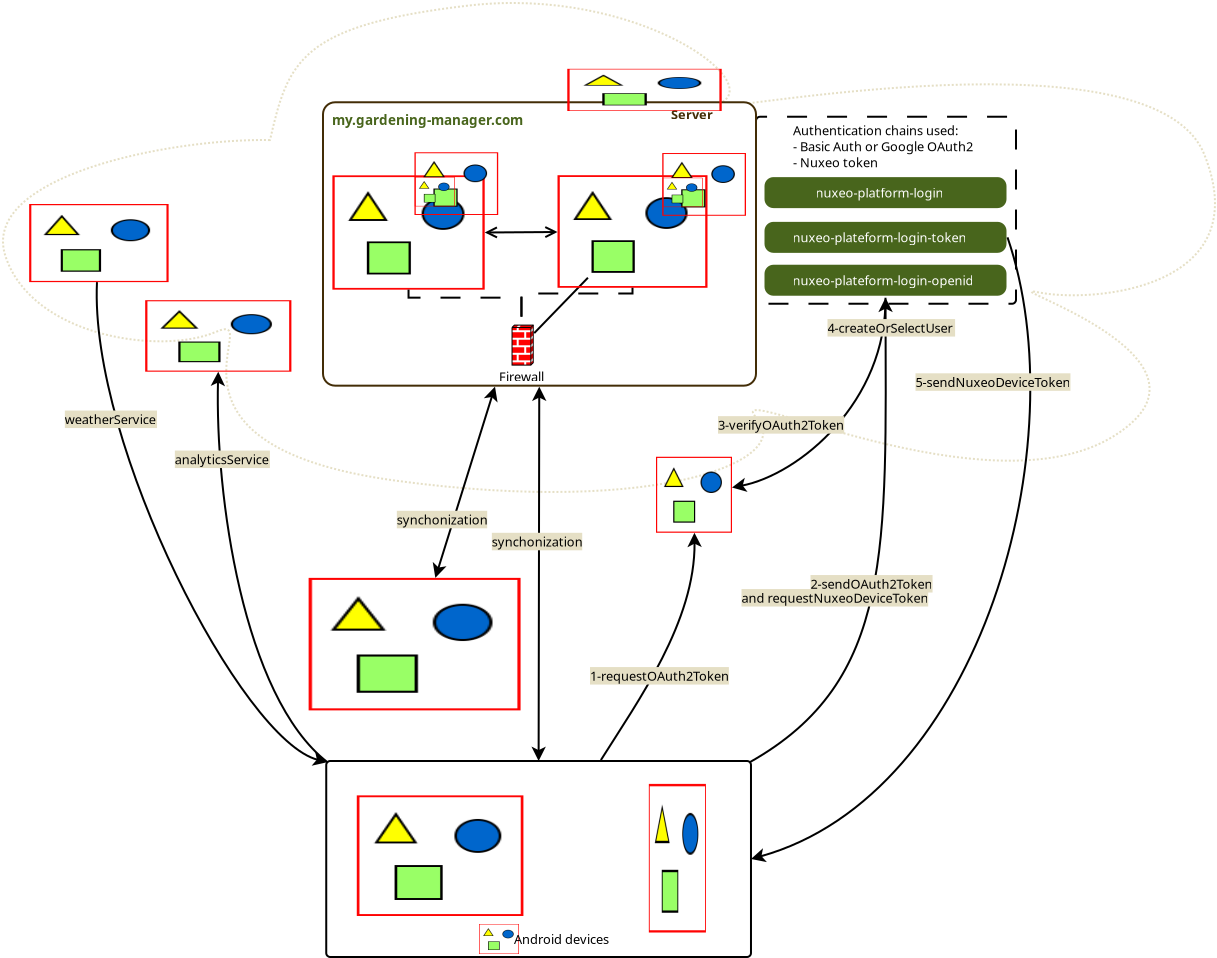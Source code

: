 <?xml version="1.0" encoding="UTF-8"?>
<dia:diagram xmlns:dia="http://www.lysator.liu.se/~alla/dia/">
  <dia:layer name="Arrière-plan" visible="true" active="true">
    <dia:object type="Network - Cloud" version="1" id="O0">
      <dia:attribute name="obj_pos">
        <dia:point val="-5.6,-2.65"/>
      </dia:attribute>
      <dia:attribute name="obj_bb">
        <dia:rectangle val="-5.6,-2.65;55,21.8"/>
      </dia:attribute>
      <dia:attribute name="meta">
        <dia:composite type="dict"/>
      </dia:attribute>
      <dia:attribute name="elem_corner">
        <dia:point val="-5.6,-2.65"/>
      </dia:attribute>
      <dia:attribute name="elem_width">
        <dia:real val="60.6"/>
      </dia:attribute>
      <dia:attribute name="elem_height">
        <dia:real val="24.45"/>
      </dia:attribute>
      <dia:attribute name="line_width">
        <dia:real val="0.1"/>
      </dia:attribute>
      <dia:attribute name="line_colour">
        <dia:color val="#e5dfc5"/>
      </dia:attribute>
      <dia:attribute name="fill_colour">
        <dia:color val="#ffffff"/>
      </dia:attribute>
      <dia:attribute name="show_background">
        <dia:boolean val="true"/>
      </dia:attribute>
      <dia:attribute name="line_style">
        <dia:enum val="4"/>
        <dia:real val="1"/>
      </dia:attribute>
      <dia:attribute name="padding">
        <dia:real val="0.1"/>
      </dia:attribute>
      <dia:attribute name="text">
        <dia:composite type="text">
          <dia:attribute name="string">
            <dia:string>##</dia:string>
          </dia:attribute>
          <dia:attribute name="font">
            <dia:font family="sans" style="0" name="Helvetica"/>
          </dia:attribute>
          <dia:attribute name="height">
            <dia:real val="0.8"/>
          </dia:attribute>
          <dia:attribute name="pos">
            <dia:point val="26.325,10.206"/>
          </dia:attribute>
          <dia:attribute name="color">
            <dia:color val="#432d07"/>
          </dia:attribute>
          <dia:attribute name="alignment">
            <dia:enum val="1"/>
          </dia:attribute>
        </dia:composite>
      </dia:attribute>
      <dia:attribute name="flip_horizontal">
        <dia:boolean val="false"/>
      </dia:attribute>
      <dia:attribute name="flip_vertical">
        <dia:boolean val="false"/>
      </dia:attribute>
      <dia:attribute name="subscale">
        <dia:real val="1"/>
      </dia:attribute>
    </dia:object>
    <dia:object type="Standard - Box" version="0" id="O1">
      <dia:attribute name="obj_pos">
        <dia:point val="32.05,3.038"/>
      </dia:attribute>
      <dia:attribute name="obj_bb">
        <dia:rectangle val="32,2.987;45.1,12.438"/>
      </dia:attribute>
      <dia:attribute name="elem_corner">
        <dia:point val="32.05,3.038"/>
      </dia:attribute>
      <dia:attribute name="elem_width">
        <dia:real val="13.0"/>
      </dia:attribute>
      <dia:attribute name="elem_height">
        <dia:real val="9.35"/>
      </dia:attribute>
      <dia:attribute name="border_width">
        <dia:real val="0.1"/>
      </dia:attribute>
      <dia:attribute name="show_background">
        <dia:boolean val="true"/>
      </dia:attribute>
      <dia:attribute name="line_style">
        <dia:enum val="1"/>
      </dia:attribute>
      <dia:attribute name="corner_radius">
        <dia:real val="0.2"/>
      </dia:attribute>
    </dia:object>
    <dia:object type="Standard - Image" version="0" id="O2">
      <dia:attribute name="obj_pos">
        <dia:point val="9.685,26.094"/>
      </dia:attribute>
      <dia:attribute name="obj_bb">
        <dia:rectangle val="9.635,26.044;20.331,32.769"/>
      </dia:attribute>
      <dia:attribute name="elem_corner">
        <dia:point val="9.685,26.094"/>
      </dia:attribute>
      <dia:attribute name="elem_width">
        <dia:real val="10.596"/>
      </dia:attribute>
      <dia:attribute name="elem_height">
        <dia:real val="6.625"/>
      </dia:attribute>
      <dia:attribute name="draw_border">
        <dia:boolean val="false"/>
      </dia:attribute>
      <dia:attribute name="keep_aspect">
        <dia:boolean val="true"/>
      </dia:attribute>
      <dia:attribute name="file">
        <dia:string>#ordinateur.png#</dia:string>
      </dia:attribute>
    </dia:object>
    <dia:object type="Standard - Line" version="0" id="O3">
      <dia:attribute name="obj_pos">
        <dia:point val="21.181,35.25"/>
      </dia:attribute>
      <dia:attribute name="obj_bb">
        <dia:rectangle val="20.821,16.482;21.573,35.3"/>
      </dia:attribute>
      <dia:attribute name="conn_endpoints">
        <dia:point val="21.181,35.25"/>
        <dia:point val="21.213,16.532"/>
      </dia:attribute>
      <dia:attribute name="numcp">
        <dia:int val="1"/>
      </dia:attribute>
      <dia:attribute name="start_arrow">
        <dia:enum val="22"/>
      </dia:attribute>
      <dia:attribute name="start_arrow_length">
        <dia:real val="0.5"/>
      </dia:attribute>
      <dia:attribute name="start_arrow_width">
        <dia:real val="0.5"/>
      </dia:attribute>
      <dia:attribute name="end_arrow">
        <dia:enum val="22"/>
      </dia:attribute>
      <dia:attribute name="end_arrow_length">
        <dia:real val="0.5"/>
      </dia:attribute>
      <dia:attribute name="end_arrow_width">
        <dia:real val="0.5"/>
      </dia:attribute>
      <dia:connections>
        <dia:connection handle="0" to="O25" connection="1"/>
        <dia:connection handle="1" to="O30" connection="8"/>
      </dia:connections>
    </dia:object>
    <dia:object type="Standard - Line" version="0" id="O4">
      <dia:attribute name="obj_pos">
        <dia:point val="16.048,25.994"/>
      </dia:attribute>
      <dia:attribute name="obj_bb">
        <dia:rectangle val="15.918,16.469;19.13,26.057"/>
      </dia:attribute>
      <dia:attribute name="conn_endpoints">
        <dia:point val="16.048,25.994"/>
        <dia:point val="19.0,16.531"/>
      </dia:attribute>
      <dia:attribute name="numcp">
        <dia:int val="1"/>
      </dia:attribute>
      <dia:attribute name="start_arrow">
        <dia:enum val="22"/>
      </dia:attribute>
      <dia:attribute name="start_arrow_length">
        <dia:real val="0.5"/>
      </dia:attribute>
      <dia:attribute name="start_arrow_width">
        <dia:real val="0.5"/>
      </dia:attribute>
      <dia:attribute name="end_arrow">
        <dia:enum val="22"/>
      </dia:attribute>
      <dia:attribute name="end_arrow_length">
        <dia:real val="0.5"/>
      </dia:attribute>
      <dia:attribute name="end_arrow_width">
        <dia:real val="0.5"/>
      </dia:attribute>
      <dia:connections>
        <dia:connection handle="0" to="O2" connection="8"/>
        <dia:connection handle="1" to="O30" connection="8"/>
      </dia:connections>
    </dia:object>
    <dia:object type="Standard - BezierLine" version="0" id="O5">
      <dia:attribute name="obj_pos">
        <dia:point val="10.621,35.309"/>
      </dia:attribute>
      <dia:attribute name="obj_bb">
        <dia:rectangle val="4.782,15.785;10.691,35.379"/>
      </dia:attribute>
      <dia:attribute name="bez_points">
        <dia:point val="10.621,35.309"/>
        <dia:point val="6.4,32.03"/>
        <dia:point val="5,21.93"/>
        <dia:point val="5.163,15.785"/>
      </dia:attribute>
      <dia:attribute name="corner_types">
        <dia:enum val="0"/>
        <dia:enum val="0"/>
      </dia:attribute>
      <dia:attribute name="end_arrow">
        <dia:enum val="22"/>
      </dia:attribute>
      <dia:attribute name="end_arrow_length">
        <dia:real val="0.5"/>
      </dia:attribute>
      <dia:attribute name="end_arrow_width">
        <dia:real val="0.5"/>
      </dia:attribute>
      <dia:connections>
        <dia:connection handle="0" to="O25" connection="0"/>
        <dia:connection handle="3" to="O50" connection="6"/>
      </dia:connections>
    </dia:object>
    <dia:object type="Standard - BezierLine" version="0" id="O6">
      <dia:attribute name="obj_pos">
        <dia:point val="-0.806,9.353"/>
      </dia:attribute>
      <dia:attribute name="obj_bb">
        <dia:rectangle val="-0.97,11.353;10.682,35.369"/>
      </dia:attribute>
      <dia:attribute name="bez_points">
        <dia:point val="-0.806,9.353"/>
        <dia:point val="-1.2,17.48"/>
        <dia:point val="6.371,34.259"/>
        <dia:point val="10.621,35.309"/>
      </dia:attribute>
      <dia:attribute name="corner_types">
        <dia:enum val="0"/>
        <dia:enum val="0"/>
      </dia:attribute>
      <dia:attribute name="end_arrow">
        <dia:enum val="22"/>
      </dia:attribute>
      <dia:attribute name="end_arrow_length">
        <dia:real val="0.5"/>
      </dia:attribute>
      <dia:attribute name="end_arrow_width">
        <dia:real val="0.5"/>
      </dia:attribute>
      <dia:connections>
        <dia:connection handle="0" to="O49" connection="8"/>
        <dia:connection handle="3" to="O25" connection="0"/>
      </dia:connections>
    </dia:object>
    <dia:object type="Standard - Image" version="0" id="O7">
      <dia:attribute name="obj_pos">
        <dia:point val="27.05,20.038"/>
      </dia:attribute>
      <dia:attribute name="obj_bb">
        <dia:rectangle val="27,19.988;30.9,23.887"/>
      </dia:attribute>
      <dia:attribute name="elem_corner">
        <dia:point val="27.05,20.038"/>
      </dia:attribute>
      <dia:attribute name="elem_width">
        <dia:real val="3.8"/>
      </dia:attribute>
      <dia:attribute name="elem_height">
        <dia:real val="3.8"/>
      </dia:attribute>
      <dia:attribute name="draw_border">
        <dia:boolean val="false"/>
      </dia:attribute>
      <dia:attribute name="keep_aspect">
        <dia:boolean val="true"/>
      </dia:attribute>
      <dia:attribute name="file">
        <dia:string>#GooglePlus-new_logo.png#</dia:string>
      </dia:attribute>
    </dia:object>
    <dia:object type="Standard - BezierLine" version="0" id="O8">
      <dia:attribute name="obj_pos">
        <dia:point val="21.181,40.15"/>
      </dia:attribute>
      <dia:attribute name="obj_bb">
        <dia:rectangle val="24.225,23.887;29.023,35.272"/>
      </dia:attribute>
      <dia:attribute name="bez_points">
        <dia:point val="21.181,40.15"/>
        <dia:point val="23.05,37.18"/>
        <dia:point val="29,26.35"/>
        <dia:point val="28.95,21.938"/>
      </dia:attribute>
      <dia:attribute name="corner_types">
        <dia:enum val="0"/>
        <dia:enum val="0"/>
      </dia:attribute>
      <dia:attribute name="end_arrow">
        <dia:enum val="22"/>
      </dia:attribute>
      <dia:attribute name="end_arrow_length">
        <dia:real val="0.5"/>
      </dia:attribute>
      <dia:attribute name="end_arrow_width">
        <dia:real val="0.5"/>
      </dia:attribute>
      <dia:connections>
        <dia:connection handle="0" to="O25" connection="8"/>
        <dia:connection handle="3" to="O7" connection="8"/>
      </dia:connections>
    </dia:object>
    <dia:object type="Standard - BezierLine" version="0" id="O9">
      <dia:attribute name="obj_pos">
        <dia:point val="31.741,35.309"/>
      </dia:attribute>
      <dia:attribute name="obj_bb">
        <dia:rectangle val="31.673,12.037;38.587,35.377"/>
      </dia:attribute>
      <dia:attribute name="bez_points">
        <dia:point val="31.741,35.309"/>
        <dia:point val="38.95,31.25"/>
        <dia:point val="38.546,23.771"/>
        <dia:point val="38.525,11.213"/>
      </dia:attribute>
      <dia:attribute name="corner_types">
        <dia:enum val="0"/>
        <dia:enum val="0"/>
      </dia:attribute>
      <dia:attribute name="end_arrow">
        <dia:enum val="22"/>
      </dia:attribute>
      <dia:attribute name="end_arrow_length">
        <dia:real val="0.5"/>
      </dia:attribute>
      <dia:attribute name="end_arrow_width">
        <dia:real val="0.5"/>
      </dia:attribute>
      <dia:connections>
        <dia:connection handle="0" to="O25" connection="2"/>
        <dia:connection handle="3" to="O11" connection="8"/>
      </dia:connections>
    </dia:object>
    <dia:object type="Standard - BezierLine" version="0" id="O10">
      <dia:attribute name="obj_pos">
        <dia:point val="38.525,12.037"/>
      </dia:attribute>
      <dia:attribute name="obj_bb">
        <dia:rectangle val="30.891,11.987;38.576,21.616"/>
      </dia:attribute>
      <dia:attribute name="bez_points">
        <dia:point val="38.525,12.037"/>
        <dia:point val="38.6,17.3"/>
        <dia:point val="32.3,21.3"/>
        <dia:point val="28.95,21.938"/>
      </dia:attribute>
      <dia:attribute name="corner_types">
        <dia:enum val="0"/>
        <dia:enum val="0"/>
      </dia:attribute>
      <dia:attribute name="end_arrow">
        <dia:enum val="22"/>
      </dia:attribute>
      <dia:attribute name="end_arrow_length">
        <dia:real val="0.5"/>
      </dia:attribute>
      <dia:attribute name="end_arrow_width">
        <dia:real val="0.5"/>
      </dia:attribute>
      <dia:connections>
        <dia:connection handle="0" to="O11" connection="6"/>
        <dia:connection handle="3" to="O7" connection="8"/>
      </dia:connections>
    </dia:object>
    <dia:group>
      <dia:object type="Standard - Box" version="0" id="O11">
        <dia:attribute name="obj_pos">
          <dia:point val="32.425,10.387"/>
        </dia:attribute>
        <dia:attribute name="obj_bb">
          <dia:rectangle val="32.375,10.338;44.675,12.088"/>
        </dia:attribute>
        <dia:attribute name="elem_corner">
          <dia:point val="32.425,10.387"/>
        </dia:attribute>
        <dia:attribute name="elem_width">
          <dia:real val="12.2"/>
        </dia:attribute>
        <dia:attribute name="elem_height">
          <dia:real val="1.65"/>
        </dia:attribute>
        <dia:attribute name="border_width">
          <dia:real val="0.1"/>
        </dia:attribute>
        <dia:attribute name="border_color">
          <dia:color val="#ffffff"/>
        </dia:attribute>
        <dia:attribute name="inner_color">
          <dia:color val="#48651c"/>
        </dia:attribute>
        <dia:attribute name="show_background">
          <dia:boolean val="true"/>
        </dia:attribute>
        <dia:attribute name="corner_radius">
          <dia:real val="0.5"/>
        </dia:attribute>
      </dia:object>
      <dia:object type="Standard - Text" version="1" id="O12">
        <dia:attribute name="obj_pos">
          <dia:point val="33.875,11.463"/>
        </dia:attribute>
        <dia:attribute name="obj_bb">
          <dia:rectangle val="33.875,10.867;43.405,11.615"/>
        </dia:attribute>
        <dia:attribute name="text">
          <dia:composite type="text">
            <dia:attribute name="string">
              <dia:string>#nuxeo-plateform-login-openid#</dia:string>
            </dia:attribute>
            <dia:attribute name="font">
              <dia:font family="sans" style="0" name="Helvetica"/>
            </dia:attribute>
            <dia:attribute name="height">
              <dia:real val="0.8"/>
            </dia:attribute>
            <dia:attribute name="pos">
              <dia:point val="33.875,11.463"/>
            </dia:attribute>
            <dia:attribute name="color">
              <dia:color val="#ffffff"/>
            </dia:attribute>
            <dia:attribute name="alignment">
              <dia:enum val="0"/>
            </dia:attribute>
          </dia:composite>
        </dia:attribute>
        <dia:attribute name="valign">
          <dia:enum val="3"/>
        </dia:attribute>
      </dia:object>
    </dia:group>
    <dia:group>
      <dia:object type="Standard - Box" version="0" id="O13">
        <dia:attribute name="obj_pos">
          <dia:point val="32.425,8.242"/>
        </dia:attribute>
        <dia:attribute name="obj_bb">
          <dia:rectangle val="32.375,8.193;44.675,9.943"/>
        </dia:attribute>
        <dia:attribute name="elem_corner">
          <dia:point val="32.425,8.242"/>
        </dia:attribute>
        <dia:attribute name="elem_width">
          <dia:real val="12.2"/>
        </dia:attribute>
        <dia:attribute name="elem_height">
          <dia:real val="1.65"/>
        </dia:attribute>
        <dia:attribute name="border_width">
          <dia:real val="0.1"/>
        </dia:attribute>
        <dia:attribute name="border_color">
          <dia:color val="#ffffff"/>
        </dia:attribute>
        <dia:attribute name="inner_color">
          <dia:color val="#48651c"/>
        </dia:attribute>
        <dia:attribute name="show_background">
          <dia:boolean val="true"/>
        </dia:attribute>
        <dia:attribute name="corner_radius">
          <dia:real val="0.5"/>
        </dia:attribute>
      </dia:object>
      <dia:object type="Standard - Text" version="1" id="O14">
        <dia:attribute name="obj_pos">
          <dia:point val="33.875,9.318"/>
        </dia:attribute>
        <dia:attribute name="obj_bb">
          <dia:rectangle val="33.875,8.723;42.998,9.47"/>
        </dia:attribute>
        <dia:attribute name="text">
          <dia:composite type="text">
            <dia:attribute name="string">
              <dia:string>#nuxeo-plateform-login-token#</dia:string>
            </dia:attribute>
            <dia:attribute name="font">
              <dia:font family="sans" style="0" name="Helvetica"/>
            </dia:attribute>
            <dia:attribute name="height">
              <dia:real val="0.8"/>
            </dia:attribute>
            <dia:attribute name="pos">
              <dia:point val="33.875,9.318"/>
            </dia:attribute>
            <dia:attribute name="color">
              <dia:color val="#ffffff"/>
            </dia:attribute>
            <dia:attribute name="alignment">
              <dia:enum val="0"/>
            </dia:attribute>
          </dia:composite>
        </dia:attribute>
        <dia:attribute name="valign">
          <dia:enum val="3"/>
        </dia:attribute>
      </dia:object>
    </dia:group>
    <dia:object type="Standard - Text" version="1" id="O15">
      <dia:attribute name="obj_pos">
        <dia:point val="23.75,31.238"/>
      </dia:attribute>
      <dia:attribute name="obj_bb">
        <dia:rectangle val="23.75,30.642;31.041,31.39"/>
      </dia:attribute>
      <dia:attribute name="text">
        <dia:composite type="text">
          <dia:attribute name="string">
            <dia:string>#1-requestOAuth2Token#</dia:string>
          </dia:attribute>
          <dia:attribute name="font">
            <dia:font family="sans" style="0" name="Helvetica"/>
          </dia:attribute>
          <dia:attribute name="height">
            <dia:real val="0.8"/>
          </dia:attribute>
          <dia:attribute name="pos">
            <dia:point val="23.75,31.238"/>
          </dia:attribute>
          <dia:attribute name="color">
            <dia:color val="#000000"/>
          </dia:attribute>
          <dia:attribute name="alignment">
            <dia:enum val="0"/>
          </dia:attribute>
        </dia:composite>
      </dia:attribute>
      <dia:attribute name="valign">
        <dia:enum val="3"/>
      </dia:attribute>
      <dia:attribute name="fill_color">
        <dia:color val="#e5dfc5"/>
      </dia:attribute>
      <dia:attribute name="show_background">
        <dia:boolean val="true"/>
      </dia:attribute>
    </dia:object>
    <dia:object type="Standard - Text" version="1" id="O16">
      <dia:attribute name="obj_pos">
        <dia:point val="30.15,18.692"/>
      </dia:attribute>
      <dia:attribute name="obj_bb">
        <dia:rectangle val="30.15,18.098;36.799,18.845"/>
      </dia:attribute>
      <dia:attribute name="text">
        <dia:composite type="text">
          <dia:attribute name="string">
            <dia:string>#3-verifyOAuth2Token#</dia:string>
          </dia:attribute>
          <dia:attribute name="font">
            <dia:font family="sans" style="0" name="Helvetica"/>
          </dia:attribute>
          <dia:attribute name="height">
            <dia:real val="0.8"/>
          </dia:attribute>
          <dia:attribute name="pos">
            <dia:point val="30.15,18.692"/>
          </dia:attribute>
          <dia:attribute name="color">
            <dia:color val="#000000"/>
          </dia:attribute>
          <dia:attribute name="alignment">
            <dia:enum val="0"/>
          </dia:attribute>
        </dia:composite>
      </dia:attribute>
      <dia:attribute name="valign">
        <dia:enum val="3"/>
      </dia:attribute>
      <dia:attribute name="fill_color">
        <dia:color val="#e5dfc5"/>
      </dia:attribute>
      <dia:attribute name="show_background">
        <dia:boolean val="true"/>
      </dia:attribute>
    </dia:object>
    <dia:object type="Standard - Text" version="1" id="O17">
      <dia:attribute name="obj_pos">
        <dia:point val="35.625,13.838"/>
      </dia:attribute>
      <dia:attribute name="obj_bb">
        <dia:rectangle val="35.625,13.242;42.498,13.99"/>
      </dia:attribute>
      <dia:attribute name="text">
        <dia:composite type="text">
          <dia:attribute name="string">
            <dia:string>#4-createOrSelectUser#</dia:string>
          </dia:attribute>
          <dia:attribute name="font">
            <dia:font family="sans" style="0" name="Helvetica"/>
          </dia:attribute>
          <dia:attribute name="height">
            <dia:real val="0.8"/>
          </dia:attribute>
          <dia:attribute name="pos">
            <dia:point val="35.625,13.838"/>
          </dia:attribute>
          <dia:attribute name="color">
            <dia:color val="#000000"/>
          </dia:attribute>
          <dia:attribute name="alignment">
            <dia:enum val="0"/>
          </dia:attribute>
        </dia:composite>
      </dia:attribute>
      <dia:attribute name="valign">
        <dia:enum val="3"/>
      </dia:attribute>
      <dia:attribute name="fill_color">
        <dia:color val="#e5dfc5"/>
      </dia:attribute>
      <dia:attribute name="show_background">
        <dia:boolean val="true"/>
      </dia:attribute>
    </dia:object>
    <dia:object type="Standard - Text" version="1" id="O18">
      <dia:attribute name="obj_pos">
        <dia:point val="33.9,3.962"/>
      </dia:attribute>
      <dia:attribute name="obj_bb">
        <dia:rectangle val="33.9,3.368;43.649,6.515"/>
      </dia:attribute>
      <dia:attribute name="text">
        <dia:composite type="text">
          <dia:attribute name="string">
            <dia:string>#Authentication chains used:
- Basic Auth or Google OAuth2
- Nuxeo token
#</dia:string>
          </dia:attribute>
          <dia:attribute name="font">
            <dia:font family="sans" style="0" name="Helvetica"/>
          </dia:attribute>
          <dia:attribute name="height">
            <dia:real val="0.8"/>
          </dia:attribute>
          <dia:attribute name="pos">
            <dia:point val="33.9,3.962"/>
          </dia:attribute>
          <dia:attribute name="color">
            <dia:color val="#000000"/>
          </dia:attribute>
          <dia:attribute name="alignment">
            <dia:enum val="0"/>
          </dia:attribute>
        </dia:composite>
      </dia:attribute>
      <dia:attribute name="valign">
        <dia:enum val="3"/>
      </dia:attribute>
    </dia:object>
    <dia:object type="Standard - BezierLine" version="0" id="O19">
      <dia:attribute name="obj_pos">
        <dia:point val="44.625,9.068"/>
      </dia:attribute>
      <dia:attribute name="obj_bb">
        <dia:rectangle val="31.8,9.004;45.815,40.306"/>
      </dia:attribute>
      <dia:attribute name="bez_points">
        <dia:point val="44.625,9.068"/>
        <dia:point val="48.15,19.3"/>
        <dia:point val="43.35,36.95"/>
        <dia:point val="31.8,40.15"/>
      </dia:attribute>
      <dia:attribute name="corner_types">
        <dia:enum val="0"/>
        <dia:enum val="0"/>
      </dia:attribute>
      <dia:attribute name="end_arrow">
        <dia:enum val="22"/>
      </dia:attribute>
      <dia:attribute name="end_arrow_length">
        <dia:real val="0.5"/>
      </dia:attribute>
      <dia:attribute name="end_arrow_width">
        <dia:real val="0.5"/>
      </dia:attribute>
      <dia:connections>
        <dia:connection handle="0" to="O13" connection="4"/>
        <dia:connection handle="3" to="O25" connection="4"/>
      </dia:connections>
    </dia:object>
    <dia:object type="Standard - Text" version="1" id="O20">
      <dia:attribute name="obj_pos">
        <dia:point val="40.025,16.55"/>
      </dia:attribute>
      <dia:attribute name="obj_bb">
        <dia:rectangle val="40.025,15.955;48.249,16.703"/>
      </dia:attribute>
      <dia:attribute name="text">
        <dia:composite type="text">
          <dia:attribute name="string">
            <dia:string>#5-sendNuxeoDeviceToken#</dia:string>
          </dia:attribute>
          <dia:attribute name="font">
            <dia:font family="sans" style="0" name="Helvetica"/>
          </dia:attribute>
          <dia:attribute name="height">
            <dia:real val="0.8"/>
          </dia:attribute>
          <dia:attribute name="pos">
            <dia:point val="40.025,16.55"/>
          </dia:attribute>
          <dia:attribute name="color">
            <dia:color val="#000000"/>
          </dia:attribute>
          <dia:attribute name="alignment">
            <dia:enum val="0"/>
          </dia:attribute>
        </dia:composite>
      </dia:attribute>
      <dia:attribute name="valign">
        <dia:enum val="3"/>
      </dia:attribute>
      <dia:attribute name="fill_color">
        <dia:color val="#e5dfc5"/>
      </dia:attribute>
      <dia:attribute name="show_background">
        <dia:boolean val="true"/>
      </dia:attribute>
    </dia:object>
    <dia:object type="Standard - Box" version="0" id="O21">
      <dia:attribute name="obj_pos">
        <dia:point val="32.425,6.005"/>
      </dia:attribute>
      <dia:attribute name="obj_bb">
        <dia:rectangle val="32.375,5.955;44.675,7.705"/>
      </dia:attribute>
      <dia:attribute name="elem_corner">
        <dia:point val="32.425,6.005"/>
      </dia:attribute>
      <dia:attribute name="elem_width">
        <dia:real val="12.2"/>
      </dia:attribute>
      <dia:attribute name="elem_height">
        <dia:real val="1.65"/>
      </dia:attribute>
      <dia:attribute name="border_width">
        <dia:real val="0.1"/>
      </dia:attribute>
      <dia:attribute name="border_color">
        <dia:color val="#ffffff"/>
      </dia:attribute>
      <dia:attribute name="inner_color">
        <dia:color val="#48651c"/>
      </dia:attribute>
      <dia:attribute name="show_background">
        <dia:boolean val="true"/>
      </dia:attribute>
      <dia:attribute name="corner_radius">
        <dia:real val="0.5"/>
      </dia:attribute>
    </dia:object>
    <dia:object type="Standard - Text" version="1" id="O22">
      <dia:attribute name="obj_pos">
        <dia:point val="35.025,7.08"/>
      </dia:attribute>
      <dia:attribute name="obj_bb">
        <dia:rectangle val="35.025,6.485;41.733,7.232"/>
      </dia:attribute>
      <dia:attribute name="text">
        <dia:composite type="text">
          <dia:attribute name="string">
            <dia:string>#nuxeo-platform-login#</dia:string>
          </dia:attribute>
          <dia:attribute name="font">
            <dia:font family="sans" style="0" name="Helvetica"/>
          </dia:attribute>
          <dia:attribute name="height">
            <dia:real val="0.8"/>
          </dia:attribute>
          <dia:attribute name="pos">
            <dia:point val="35.025,7.08"/>
          </dia:attribute>
          <dia:attribute name="color">
            <dia:color val="#ffffff"/>
          </dia:attribute>
          <dia:attribute name="alignment">
            <dia:enum val="0"/>
          </dia:attribute>
        </dia:composite>
      </dia:attribute>
      <dia:attribute name="valign">
        <dia:enum val="3"/>
      </dia:attribute>
    </dia:object>
    <dia:object type="Standard - Text" version="1" id="O23">
      <dia:attribute name="obj_pos">
        <dia:point val="-2.507,18.413"/>
      </dia:attribute>
      <dia:attribute name="obj_bb">
        <dia:rectangle val="-2.507,17.817;2.485,18.565"/>
      </dia:attribute>
      <dia:attribute name="text">
        <dia:composite type="text">
          <dia:attribute name="string">
            <dia:string>#weatherService#</dia:string>
          </dia:attribute>
          <dia:attribute name="font">
            <dia:font family="sans" style="0" name="Helvetica"/>
          </dia:attribute>
          <dia:attribute name="height">
            <dia:real val="0.8"/>
          </dia:attribute>
          <dia:attribute name="pos">
            <dia:point val="-2.507,18.413"/>
          </dia:attribute>
          <dia:attribute name="color">
            <dia:color val="#000000"/>
          </dia:attribute>
          <dia:attribute name="alignment">
            <dia:enum val="0"/>
          </dia:attribute>
        </dia:composite>
      </dia:attribute>
      <dia:attribute name="valign">
        <dia:enum val="3"/>
      </dia:attribute>
      <dia:attribute name="fill_color">
        <dia:color val="#e5dfc5"/>
      </dia:attribute>
      <dia:attribute name="show_background">
        <dia:boolean val="true"/>
      </dia:attribute>
    </dia:object>
    <dia:object type="Standard - Text" version="1" id="O24">
      <dia:attribute name="obj_pos">
        <dia:point val="2.993,20.413"/>
      </dia:attribute>
      <dia:attribute name="obj_bb">
        <dia:rectangle val="2.993,19.817;8.223,20.565"/>
      </dia:attribute>
      <dia:attribute name="text">
        <dia:composite type="text">
          <dia:attribute name="string">
            <dia:string>#analyticsService#</dia:string>
          </dia:attribute>
          <dia:attribute name="font">
            <dia:font family="sans" style="0" name="Helvetica"/>
          </dia:attribute>
          <dia:attribute name="height">
            <dia:real val="0.8"/>
          </dia:attribute>
          <dia:attribute name="pos">
            <dia:point val="2.993,20.413"/>
          </dia:attribute>
          <dia:attribute name="color">
            <dia:color val="#000000"/>
          </dia:attribute>
          <dia:attribute name="alignment">
            <dia:enum val="0"/>
          </dia:attribute>
        </dia:composite>
      </dia:attribute>
      <dia:attribute name="valign">
        <dia:enum val="3"/>
      </dia:attribute>
      <dia:attribute name="fill_color">
        <dia:color val="#e5dfc5"/>
      </dia:attribute>
      <dia:attribute name="show_background">
        <dia:boolean val="true"/>
      </dia:attribute>
    </dia:object>
    <dia:group>
      <dia:object type="Standard - Box" version="0" id="O25">
        <dia:attribute name="obj_pos">
          <dia:point val="10.562,35.25"/>
        </dia:attribute>
        <dia:attribute name="obj_bb">
          <dia:rectangle val="10.512,35.2;31.85,45.1"/>
        </dia:attribute>
        <dia:attribute name="elem_corner">
          <dia:point val="10.562,35.25"/>
        </dia:attribute>
        <dia:attribute name="elem_width">
          <dia:real val="21.237"/>
        </dia:attribute>
        <dia:attribute name="elem_height">
          <dia:real val="9.8"/>
        </dia:attribute>
        <dia:attribute name="border_width">
          <dia:real val="0.1"/>
        </dia:attribute>
        <dia:attribute name="show_background">
          <dia:boolean val="true"/>
        </dia:attribute>
        <dia:attribute name="corner_radius">
          <dia:real val="0.2"/>
        </dia:attribute>
      </dia:object>
      <dia:object type="Standard - Image" version="0" id="O26">
        <dia:attribute name="obj_pos">
          <dia:point val="12.093,36.969"/>
        </dia:attribute>
        <dia:attribute name="obj_bb">
          <dia:rectangle val="12.043,36.919;20.469,43.048"/>
        </dia:attribute>
        <dia:attribute name="elem_corner">
          <dia:point val="12.093,36.969"/>
        </dia:attribute>
        <dia:attribute name="elem_width">
          <dia:real val="8.326"/>
        </dia:attribute>
        <dia:attribute name="elem_height">
          <dia:real val="6.029"/>
        </dia:attribute>
        <dia:attribute name="draw_border">
          <dia:boolean val="false"/>
        </dia:attribute>
        <dia:attribute name="keep_aspect">
          <dia:boolean val="true"/>
        </dia:attribute>
        <dia:attribute name="file">
          <dia:string>#tablette.png#</dia:string>
        </dia:attribute>
      </dia:object>
      <dia:object type="Standard - Image" version="0" id="O27">
        <dia:attribute name="obj_pos">
          <dia:point val="26.692,36.398"/>
        </dia:attribute>
        <dia:attribute name="obj_bb">
          <dia:rectangle val="26.642,36.348;29.596,43.876"/>
        </dia:attribute>
        <dia:attribute name="elem_corner">
          <dia:point val="26.692,36.398"/>
        </dia:attribute>
        <dia:attribute name="elem_width">
          <dia:real val="2.854"/>
        </dia:attribute>
        <dia:attribute name="elem_height">
          <dia:real val="7.428"/>
        </dia:attribute>
        <dia:attribute name="draw_border">
          <dia:boolean val="false"/>
        </dia:attribute>
        <dia:attribute name="keep_aspect">
          <dia:boolean val="true"/>
        </dia:attribute>
        <dia:attribute name="file">
          <dia:string>#iphone.png#</dia:string>
        </dia:attribute>
      </dia:object>
      <dia:object type="Standard - Image" version="0" id="O28">
        <dia:attribute name="obj_pos">
          <dia:point val="18.2,43.4"/>
        </dia:attribute>
        <dia:attribute name="obj_bb">
          <dia:rectangle val="18.15,43.35;20.25,44.95"/>
        </dia:attribute>
        <dia:attribute name="elem_corner">
          <dia:point val="18.2,43.4"/>
        </dia:attribute>
        <dia:attribute name="elem_width">
          <dia:real val="2"/>
        </dia:attribute>
        <dia:attribute name="elem_height">
          <dia:real val="1.5"/>
        </dia:attribute>
        <dia:attribute name="draw_border">
          <dia:boolean val="false"/>
        </dia:attribute>
        <dia:attribute name="keep_aspect">
          <dia:boolean val="true"/>
        </dia:attribute>
        <dia:attribute name="file">
          <dia:string>#logoandroid.jpg#</dia:string>
        </dia:attribute>
      </dia:object>
      <dia:object type="Standard - Text" version="1" id="O29">
        <dia:attribute name="obj_pos">
          <dia:point val="19.95,44.4"/>
        </dia:attribute>
        <dia:attribute name="obj_bb">
          <dia:rectangle val="19.95,43.805;25.068,44.553"/>
        </dia:attribute>
        <dia:attribute name="text">
          <dia:composite type="text">
            <dia:attribute name="string">
              <dia:string>#Android devices#</dia:string>
            </dia:attribute>
            <dia:attribute name="font">
              <dia:font family="sans" style="0" name="Helvetica"/>
            </dia:attribute>
            <dia:attribute name="height">
              <dia:real val="0.8"/>
            </dia:attribute>
            <dia:attribute name="pos">
              <dia:point val="19.95,44.4"/>
            </dia:attribute>
            <dia:attribute name="color">
              <dia:color val="#000000"/>
            </dia:attribute>
            <dia:attribute name="alignment">
              <dia:enum val="0"/>
            </dia:attribute>
          </dia:composite>
        </dia:attribute>
        <dia:attribute name="valign">
          <dia:enum val="3"/>
        </dia:attribute>
      </dia:object>
    </dia:group>
    <dia:group>
      <dia:object type="Standard - Box" version="0" id="O30">
        <dia:attribute name="obj_pos">
          <dia:point val="10.4,2.314"/>
        </dia:attribute>
        <dia:attribute name="obj_bb">
          <dia:rectangle val="10.35,2.264;32.1,16.532"/>
        </dia:attribute>
        <dia:attribute name="elem_corner">
          <dia:point val="10.4,2.314"/>
        </dia:attribute>
        <dia:attribute name="elem_width">
          <dia:real val="21.65"/>
        </dia:attribute>
        <dia:attribute name="elem_height">
          <dia:real val="14.168"/>
        </dia:attribute>
        <dia:attribute name="border_width">
          <dia:real val="0.1"/>
        </dia:attribute>
        <dia:attribute name="border_color">
          <dia:color val="#432d07"/>
        </dia:attribute>
        <dia:attribute name="show_background">
          <dia:boolean val="true"/>
        </dia:attribute>
        <dia:attribute name="corner_radius">
          <dia:real val="0.6"/>
        </dia:attribute>
      </dia:object>
      <dia:object type="Network - Firewall" version="1" id="O31">
        <dia:attribute name="obj_pos">
          <dia:point val="19.852,13.455"/>
        </dia:attribute>
        <dia:attribute name="obj_bb">
          <dia:rectangle val="19.016,13.335;21.628,16.402"/>
        </dia:attribute>
        <dia:attribute name="meta">
          <dia:composite type="dict"/>
        </dia:attribute>
        <dia:attribute name="elem_corner">
          <dia:point val="19.852,13.455"/>
        </dia:attribute>
        <dia:attribute name="elem_width">
          <dia:real val="1.059"/>
        </dia:attribute>
        <dia:attribute name="elem_height">
          <dia:real val="2.0"/>
        </dia:attribute>
        <dia:attribute name="line_width">
          <dia:real val="0.1"/>
        </dia:attribute>
        <dia:attribute name="line_colour">
          <dia:color val="#000000"/>
        </dia:attribute>
        <dia:attribute name="fill_colour">
          <dia:color val="#ffffff"/>
        </dia:attribute>
        <dia:attribute name="show_background">
          <dia:boolean val="true"/>
        </dia:attribute>
        <dia:attribute name="line_style">
          <dia:enum val="0"/>
          <dia:real val="1"/>
        </dia:attribute>
        <dia:attribute name="padding">
          <dia:real val="0.1"/>
        </dia:attribute>
        <dia:attribute name="text">
          <dia:composite type="text">
            <dia:attribute name="string">
              <dia:string>#Firewall#</dia:string>
            </dia:attribute>
            <dia:attribute name="font">
              <dia:font family="sans" style="0" name="Helvetica"/>
            </dia:attribute>
            <dia:attribute name="height">
              <dia:real val="0.8"/>
            </dia:attribute>
            <dia:attribute name="pos">
              <dia:point val="20.322,16.149"/>
            </dia:attribute>
            <dia:attribute name="color">
              <dia:color val="#000000"/>
            </dia:attribute>
            <dia:attribute name="alignment">
              <dia:enum val="1"/>
            </dia:attribute>
          </dia:composite>
        </dia:attribute>
        <dia:attribute name="flip_horizontal">
          <dia:boolean val="false"/>
        </dia:attribute>
        <dia:attribute name="flip_vertical">
          <dia:boolean val="false"/>
        </dia:attribute>
        <dia:attribute name="subscale">
          <dia:real val="1"/>
        </dia:attribute>
      </dia:object>
      <dia:object type="Standard - Line" version="0" id="O32">
        <dia:attribute name="obj_pos">
          <dia:point val="20.96,13.856"/>
        </dia:attribute>
        <dia:attribute name="obj_bb">
          <dia:rectangle val="20.89,11.015;23.717,13.927"/>
        </dia:attribute>
        <dia:attribute name="conn_endpoints">
          <dia:point val="20.96,13.856"/>
          <dia:point val="23.646,11.086"/>
        </dia:attribute>
        <dia:attribute name="numcp">
          <dia:int val="1"/>
        </dia:attribute>
        <dia:connections>
          <dia:connection handle="0" to="O31" connection="19"/>
        </dia:connections>
      </dia:object>
      <dia:object type="Standard - Image" version="0" id="O33">
        <dia:attribute name="obj_pos">
          <dia:point val="10.868,5.968"/>
        </dia:attribute>
        <dia:attribute name="obj_bb">
          <dia:rectangle val="10.818,5.918;18.537,11.732"/>
        </dia:attribute>
        <dia:attribute name="elem_corner">
          <dia:point val="10.868,5.968"/>
        </dia:attribute>
        <dia:attribute name="elem_width">
          <dia:real val="7.619"/>
        </dia:attribute>
        <dia:attribute name="elem_height">
          <dia:real val="5.714"/>
        </dia:attribute>
        <dia:attribute name="draw_border">
          <dia:boolean val="false"/>
        </dia:attribute>
        <dia:attribute name="keep_aspect">
          <dia:boolean val="true"/>
        </dia:attribute>
        <dia:attribute name="file">
          <dia:string>#server.jpg#</dia:string>
        </dia:attribute>
      </dia:object>
      <dia:object type="Standard - Image" version="0" id="O34">
        <dia:attribute name="obj_pos">
          <dia:point val="22.125,5.962"/>
        </dia:attribute>
        <dia:attribute name="obj_bb">
          <dia:rectangle val="22.075,5.912;29.674,11.636"/>
        </dia:attribute>
        <dia:attribute name="elem_corner">
          <dia:point val="22.125,5.962"/>
        </dia:attribute>
        <dia:attribute name="elem_width">
          <dia:real val="7.5"/>
        </dia:attribute>
        <dia:attribute name="elem_height">
          <dia:real val="5.625"/>
        </dia:attribute>
        <dia:attribute name="draw_border">
          <dia:boolean val="false"/>
        </dia:attribute>
        <dia:attribute name="keep_aspect">
          <dia:boolean val="true"/>
        </dia:attribute>
        <dia:attribute name="file">
          <dia:string>#server.jpg#</dia:string>
        </dia:attribute>
      </dia:object>
      <dia:object type="Standard - Line" version="0" id="O35">
        <dia:attribute name="obj_pos">
          <dia:point val="18.487,8.825"/>
        </dia:attribute>
        <dia:attribute name="obj_bb">
          <dia:rectangle val="18.436,8.474;22.075,9.151"/>
        </dia:attribute>
        <dia:attribute name="conn_endpoints">
          <dia:point val="18.487,8.825"/>
          <dia:point val="22.025,8.8"/>
        </dia:attribute>
        <dia:attribute name="numcp">
          <dia:int val="1"/>
        </dia:attribute>
        <dia:attribute name="start_arrow">
          <dia:enum val="1"/>
        </dia:attribute>
        <dia:attribute name="start_arrow_length">
          <dia:real val="0.5"/>
        </dia:attribute>
        <dia:attribute name="start_arrow_width">
          <dia:real val="0.5"/>
        </dia:attribute>
        <dia:attribute name="end_arrow">
          <dia:enum val="1"/>
        </dia:attribute>
        <dia:attribute name="end_arrow_length">
          <dia:real val="0.5"/>
        </dia:attribute>
        <dia:attribute name="end_arrow_width">
          <dia:real val="0.5"/>
        </dia:attribute>
        <dia:connections>
          <dia:connection handle="0" to="O33" connection="4"/>
          <dia:connection handle="1" to="O34" connection="8"/>
        </dia:connections>
      </dia:object>
      <dia:group>
        <dia:object type="Standard - Image" version="0" id="O36">
          <dia:attribute name="obj_pos">
            <dia:point val="14.973,4.814"/>
          </dia:attribute>
          <dia:attribute name="obj_bb">
            <dia:rectangle val="14.923,4.764;19.209,8.0"/>
          </dia:attribute>
          <dia:attribute name="elem_corner">
            <dia:point val="14.973,4.814"/>
          </dia:attribute>
          <dia:attribute name="elem_width">
            <dia:real val="4.187"/>
          </dia:attribute>
          <dia:attribute name="elem_height">
            <dia:real val="3.136"/>
          </dia:attribute>
          <dia:attribute name="draw_border">
            <dia:boolean val="false"/>
          </dia:attribute>
          <dia:attribute name="keep_aspect">
            <dia:boolean val="true"/>
          </dia:attribute>
          <dia:attribute name="file">
            <dia:string>#nuxeo.jpeg#</dia:string>
          </dia:attribute>
        </dia:object>
        <dia:object type="Standard - Image" version="0" id="O37">
          <dia:attribute name="obj_pos">
            <dia:point val="14.99,6.048"/>
          </dia:attribute>
          <dia:attribute name="obj_bb">
            <dia:rectangle val="14.94,5.998;17.04,7.567"/>
          </dia:attribute>
          <dia:attribute name="elem_corner">
            <dia:point val="14.99,6.048"/>
          </dia:attribute>
          <dia:attribute name="elem_width">
            <dia:real val="2"/>
          </dia:attribute>
          <dia:attribute name="elem_height">
            <dia:real val="1.469"/>
          </dia:attribute>
          <dia:attribute name="draw_border">
            <dia:boolean val="false"/>
          </dia:attribute>
          <dia:attribute name="keep_aspect">
            <dia:boolean val="true"/>
          </dia:attribute>
          <dia:attribute name="file">
            <dia:string>#Logo-Gardening-Manager.png#</dia:string>
          </dia:attribute>
        </dia:object>
      </dia:group>
      <dia:group>
        <dia:object type="Standard - Image" version="0" id="O38">
          <dia:attribute name="obj_pos">
            <dia:point val="27.363,4.852"/>
          </dia:attribute>
          <dia:attribute name="obj_bb">
            <dia:rectangle val="27.313,4.802;31.6,8.038"/>
          </dia:attribute>
          <dia:attribute name="elem_corner">
            <dia:point val="27.363,4.852"/>
          </dia:attribute>
          <dia:attribute name="elem_width">
            <dia:real val="4.187"/>
          </dia:attribute>
          <dia:attribute name="elem_height">
            <dia:real val="3.136"/>
          </dia:attribute>
          <dia:attribute name="draw_border">
            <dia:boolean val="false"/>
          </dia:attribute>
          <dia:attribute name="keep_aspect">
            <dia:boolean val="true"/>
          </dia:attribute>
          <dia:attribute name="file">
            <dia:string>#nuxeo.jpeg#</dia:string>
          </dia:attribute>
        </dia:object>
        <dia:object type="Standard - Image" version="0" id="O39">
          <dia:attribute name="obj_pos">
            <dia:point val="27.381,6.086"/>
          </dia:attribute>
          <dia:attribute name="obj_bb">
            <dia:rectangle val="27.331,6.036;29.431,7.605"/>
          </dia:attribute>
          <dia:attribute name="elem_corner">
            <dia:point val="27.381,6.086"/>
          </dia:attribute>
          <dia:attribute name="elem_width">
            <dia:real val="2"/>
          </dia:attribute>
          <dia:attribute name="elem_height">
            <dia:real val="1.469"/>
          </dia:attribute>
          <dia:attribute name="draw_border">
            <dia:boolean val="false"/>
          </dia:attribute>
          <dia:attribute name="keep_aspect">
            <dia:boolean val="true"/>
          </dia:attribute>
          <dia:attribute name="file">
            <dia:string>#Logo-Gardening-Manager.png#</dia:string>
          </dia:attribute>
        </dia:object>
      </dia:group>
      <dia:object type="Standard - ZigZagLine" version="1" id="O40">
        <dia:attribute name="obj_pos">
          <dia:point val="14.677,11.682"/>
        </dia:attribute>
        <dia:attribute name="obj_bb">
          <dia:rectangle val="14.627,11.632;20.372,13.455"/>
        </dia:attribute>
        <dia:attribute name="orth_points">
          <dia:point val="14.677,11.682"/>
          <dia:point val="14.677,12.083"/>
          <dia:point val="20.322,12.083"/>
          <dia:point val="20.322,13.405"/>
        </dia:attribute>
        <dia:attribute name="orth_orient">
          <dia:enum val="1"/>
          <dia:enum val="0"/>
          <dia:enum val="1"/>
        </dia:attribute>
        <dia:attribute name="autorouting">
          <dia:boolean val="false"/>
        </dia:attribute>
        <dia:attribute name="line_style">
          <dia:enum val="1"/>
        </dia:attribute>
        <dia:connections>
          <dia:connection handle="0" to="O33" connection="6"/>
          <dia:connection handle="1" to="O31" connection="19"/>
        </dia:connections>
      </dia:object>
      <dia:object type="Standard - ZigZagLine" version="1" id="O41">
        <dia:attribute name="obj_pos">
          <dia:point val="25.875,11.586"/>
        </dia:attribute>
        <dia:attribute name="obj_bb">
          <dia:rectangle val="20.272,11.536;25.925,13.623"/>
        </dia:attribute>
        <dia:attribute name="orth_points">
          <dia:point val="25.875,11.586"/>
          <dia:point val="25.875,11.875"/>
          <dia:point val="20.322,11.875"/>
          <dia:point val="20.322,13.573"/>
        </dia:attribute>
        <dia:attribute name="orth_orient">
          <dia:enum val="1"/>
          <dia:enum val="0"/>
          <dia:enum val="1"/>
        </dia:attribute>
        <dia:attribute name="autorouting">
          <dia:boolean val="false"/>
        </dia:attribute>
        <dia:attribute name="line_style">
          <dia:enum val="1"/>
        </dia:attribute>
        <dia:connections>
          <dia:connection handle="0" to="O34" connection="6"/>
          <dia:connection handle="1" to="O31" connection="0"/>
        </dia:connections>
      </dia:object>
      <dia:object type="Standard - Text" version="1" id="O42">
        <dia:attribute name="obj_pos">
          <dia:point val="27.794,3.162"/>
        </dia:attribute>
        <dia:attribute name="obj_bb">
          <dia:rectangle val="27.794,2.567;30.171,3.315"/>
        </dia:attribute>
        <dia:attribute name="text">
          <dia:composite type="text">
            <dia:attribute name="string">
              <dia:string>#Server#</dia:string>
            </dia:attribute>
            <dia:attribute name="font">
              <dia:font family="sans" style="80" name="Helvetica-Bold"/>
            </dia:attribute>
            <dia:attribute name="height">
              <dia:real val="0.8"/>
            </dia:attribute>
            <dia:attribute name="pos">
              <dia:point val="27.794,3.162"/>
            </dia:attribute>
            <dia:attribute name="color">
              <dia:color val="#432d07"/>
            </dia:attribute>
            <dia:attribute name="alignment">
              <dia:enum val="0"/>
            </dia:attribute>
          </dia:composite>
        </dia:attribute>
        <dia:attribute name="valign">
          <dia:enum val="3"/>
        </dia:attribute>
      </dia:object>
      <dia:object type="Standard - Image" version="0" id="O43">
        <dia:attribute name="obj_pos">
          <dia:point val="22.612,0.641"/>
        </dia:attribute>
        <dia:attribute name="obj_bb">
          <dia:rectangle val="22.562,0.591;30.389,2.8"/>
        </dia:attribute>
        <dia:attribute name="elem_corner">
          <dia:point val="22.612,0.641"/>
        </dia:attribute>
        <dia:attribute name="elem_width">
          <dia:real val="7.726"/>
        </dia:attribute>
        <dia:attribute name="elem_height">
          <dia:real val="2.109"/>
        </dia:attribute>
        <dia:attribute name="draw_border">
          <dia:boolean val="false"/>
        </dia:attribute>
        <dia:attribute name="keep_aspect">
          <dia:boolean val="true"/>
        </dia:attribute>
        <dia:attribute name="file">
          <dia:string>#Logo-Gardening-Manager-full.png#</dia:string>
        </dia:attribute>
      </dia:object>
    </dia:group>
    <dia:object type="Standard - Text" version="1" id="O44">
      <dia:attribute name="obj_pos">
        <dia:point val="18.843,24.525"/>
      </dia:attribute>
      <dia:attribute name="obj_bb">
        <dia:rectangle val="18.843,23.93;23.645,24.677"/>
      </dia:attribute>
      <dia:attribute name="text">
        <dia:composite type="text">
          <dia:attribute name="string">
            <dia:string>#synchonization#</dia:string>
          </dia:attribute>
          <dia:attribute name="font">
            <dia:font family="sans" style="0" name="Helvetica"/>
          </dia:attribute>
          <dia:attribute name="height">
            <dia:real val="0.8"/>
          </dia:attribute>
          <dia:attribute name="pos">
            <dia:point val="18.843,24.525"/>
          </dia:attribute>
          <dia:attribute name="color">
            <dia:color val="#000000"/>
          </dia:attribute>
          <dia:attribute name="alignment">
            <dia:enum val="0"/>
          </dia:attribute>
        </dia:composite>
      </dia:attribute>
      <dia:attribute name="valign">
        <dia:enum val="3"/>
      </dia:attribute>
      <dia:attribute name="fill_color">
        <dia:color val="#e5dfc5"/>
      </dia:attribute>
      <dia:attribute name="show_background">
        <dia:boolean val="true"/>
      </dia:attribute>
    </dia:object>
    <dia:object type="Standard - Text" version="1" id="O45">
      <dia:attribute name="obj_pos">
        <dia:point val="14.092,23.425"/>
      </dia:attribute>
      <dia:attribute name="obj_bb">
        <dia:rectangle val="14.092,22.83;18.895,23.578"/>
      </dia:attribute>
      <dia:attribute name="text">
        <dia:composite type="text">
          <dia:attribute name="string">
            <dia:string>#synchonization#</dia:string>
          </dia:attribute>
          <dia:attribute name="font">
            <dia:font family="sans" style="0" name="Helvetica"/>
          </dia:attribute>
          <dia:attribute name="height">
            <dia:real val="0.8"/>
          </dia:attribute>
          <dia:attribute name="pos">
            <dia:point val="14.092,23.425"/>
          </dia:attribute>
          <dia:attribute name="color">
            <dia:color val="#000000"/>
          </dia:attribute>
          <dia:attribute name="alignment">
            <dia:enum val="0"/>
          </dia:attribute>
        </dia:composite>
      </dia:attribute>
      <dia:attribute name="valign">
        <dia:enum val="3"/>
      </dia:attribute>
      <dia:attribute name="fill_color">
        <dia:color val="#e5dfc5"/>
      </dia:attribute>
      <dia:attribute name="show_background">
        <dia:boolean val="true"/>
      </dia:attribute>
    </dia:object>
    <dia:group>
      <dia:object type="Standard - Text" version="1" id="O46">
        <dia:attribute name="obj_pos">
          <dia:point val="34.775,26.637"/>
        </dia:attribute>
        <dia:attribute name="obj_bb">
          <dia:rectangle val="34.775,26.043;41.172,26.79"/>
        </dia:attribute>
        <dia:attribute name="text">
          <dia:composite type="text">
            <dia:attribute name="string">
              <dia:string>#2-sendOAuth2Token#</dia:string>
            </dia:attribute>
            <dia:attribute name="font">
              <dia:font family="sans" style="0" name="Helvetica"/>
            </dia:attribute>
            <dia:attribute name="height">
              <dia:real val="0.8"/>
            </dia:attribute>
            <dia:attribute name="pos">
              <dia:point val="34.775,26.637"/>
            </dia:attribute>
            <dia:attribute name="color">
              <dia:color val="#000000"/>
            </dia:attribute>
            <dia:attribute name="alignment">
              <dia:enum val="0"/>
            </dia:attribute>
          </dia:composite>
        </dia:attribute>
        <dia:attribute name="valign">
          <dia:enum val="3"/>
        </dia:attribute>
        <dia:attribute name="fill_color">
          <dia:color val="#e5dfc5"/>
        </dia:attribute>
        <dia:attribute name="show_background">
          <dia:boolean val="true"/>
        </dia:attribute>
      </dia:object>
      <dia:object type="Standard - Text" version="1" id="O47">
        <dia:attribute name="obj_pos">
          <dia:point val="31.325,27.337"/>
        </dia:attribute>
        <dia:attribute name="obj_bb">
          <dia:rectangle val="31.325,26.742;41.212,27.49"/>
        </dia:attribute>
        <dia:attribute name="text">
          <dia:composite type="text">
            <dia:attribute name="string">
              <dia:string>#and requestNuxeoDeviceToken#</dia:string>
            </dia:attribute>
            <dia:attribute name="font">
              <dia:font family="sans" style="0" name="Helvetica"/>
            </dia:attribute>
            <dia:attribute name="height">
              <dia:real val="0.8"/>
            </dia:attribute>
            <dia:attribute name="pos">
              <dia:point val="31.325,27.337"/>
            </dia:attribute>
            <dia:attribute name="color">
              <dia:color val="#000000"/>
            </dia:attribute>
            <dia:attribute name="alignment">
              <dia:enum val="0"/>
            </dia:attribute>
          </dia:composite>
        </dia:attribute>
        <dia:attribute name="valign">
          <dia:enum val="3"/>
        </dia:attribute>
        <dia:attribute name="fill_color">
          <dia:color val="#e5dfc5"/>
        </dia:attribute>
        <dia:attribute name="show_background">
          <dia:boolean val="true"/>
        </dia:attribute>
      </dia:object>
    </dia:group>
    <dia:object type="Standard - Text" version="1" id="O48">
      <dia:attribute name="obj_pos">
        <dia:point val="10.855,3.452"/>
      </dia:attribute>
      <dia:attribute name="obj_bb">
        <dia:rectangle val="10.855,2.825;21.442,3.612"/>
      </dia:attribute>
      <dia:attribute name="text">
        <dia:composite type="text">
          <dia:attribute name="string">
            <dia:string>#my.gardening-manager.com#</dia:string>
          </dia:attribute>
          <dia:attribute name="font">
            <dia:font family="sans" style="80" name="Helvetica-Bold"/>
          </dia:attribute>
          <dia:attribute name="height">
            <dia:real val="0.842"/>
          </dia:attribute>
          <dia:attribute name="pos">
            <dia:point val="10.855,3.452"/>
          </dia:attribute>
          <dia:attribute name="color">
            <dia:color val="#48651c"/>
          </dia:attribute>
          <dia:attribute name="alignment">
            <dia:enum val="0"/>
          </dia:attribute>
        </dia:composite>
      </dia:attribute>
      <dia:attribute name="valign">
        <dia:enum val="3"/>
      </dia:attribute>
    </dia:object>
    <dia:object type="Standard - Image" version="0" id="O49">
      <dia:attribute name="obj_pos">
        <dia:point val="-4.293,7.4"/>
      </dia:attribute>
      <dia:attribute name="obj_bb">
        <dia:rectangle val="-4.343,7.35;2.731,11.356"/>
      </dia:attribute>
      <dia:attribute name="elem_corner">
        <dia:point val="-4.293,7.4"/>
      </dia:attribute>
      <dia:attribute name="elem_width">
        <dia:real val="6.974"/>
      </dia:attribute>
      <dia:attribute name="elem_height">
        <dia:real val="3.906"/>
      </dia:attribute>
      <dia:attribute name="draw_border">
        <dia:boolean val="false"/>
      </dia:attribute>
      <dia:attribute name="keep_aspect">
        <dia:boolean val="true"/>
      </dia:attribute>
      <dia:attribute name="file">
        <dia:string>#previmeteo.jpeg#</dia:string>
      </dia:attribute>
    </dia:object>
    <dia:object type="Standard - Image" version="0" id="O50">
      <dia:attribute name="obj_pos">
        <dia:point val="1.507,12.209"/>
      </dia:attribute>
      <dia:attribute name="obj_bb">
        <dia:rectangle val="1.457,12.159;8.869,15.835"/>
      </dia:attribute>
      <dia:attribute name="elem_corner">
        <dia:point val="1.507,12.209"/>
      </dia:attribute>
      <dia:attribute name="elem_width">
        <dia:real val="7.312"/>
      </dia:attribute>
      <dia:attribute name="elem_height">
        <dia:real val="3.576"/>
      </dia:attribute>
      <dia:attribute name="draw_border">
        <dia:boolean val="false"/>
      </dia:attribute>
      <dia:attribute name="keep_aspect">
        <dia:boolean val="true"/>
      </dia:attribute>
      <dia:attribute name="file">
        <dia:string>#googleanalytics.jpeg#</dia:string>
      </dia:attribute>
    </dia:object>
  </dia:layer>
</dia:diagram>
